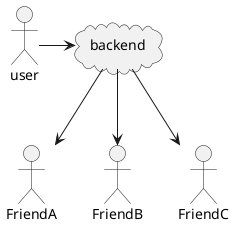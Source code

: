  @startuml
 actor user
 cloud backend
 actor FriendA
 actor FriendB
 actor FriendC

 user -right-> backend
 backend --> FriendA
 backend --> FriendB
 backend --> FriendC
 @enduml
